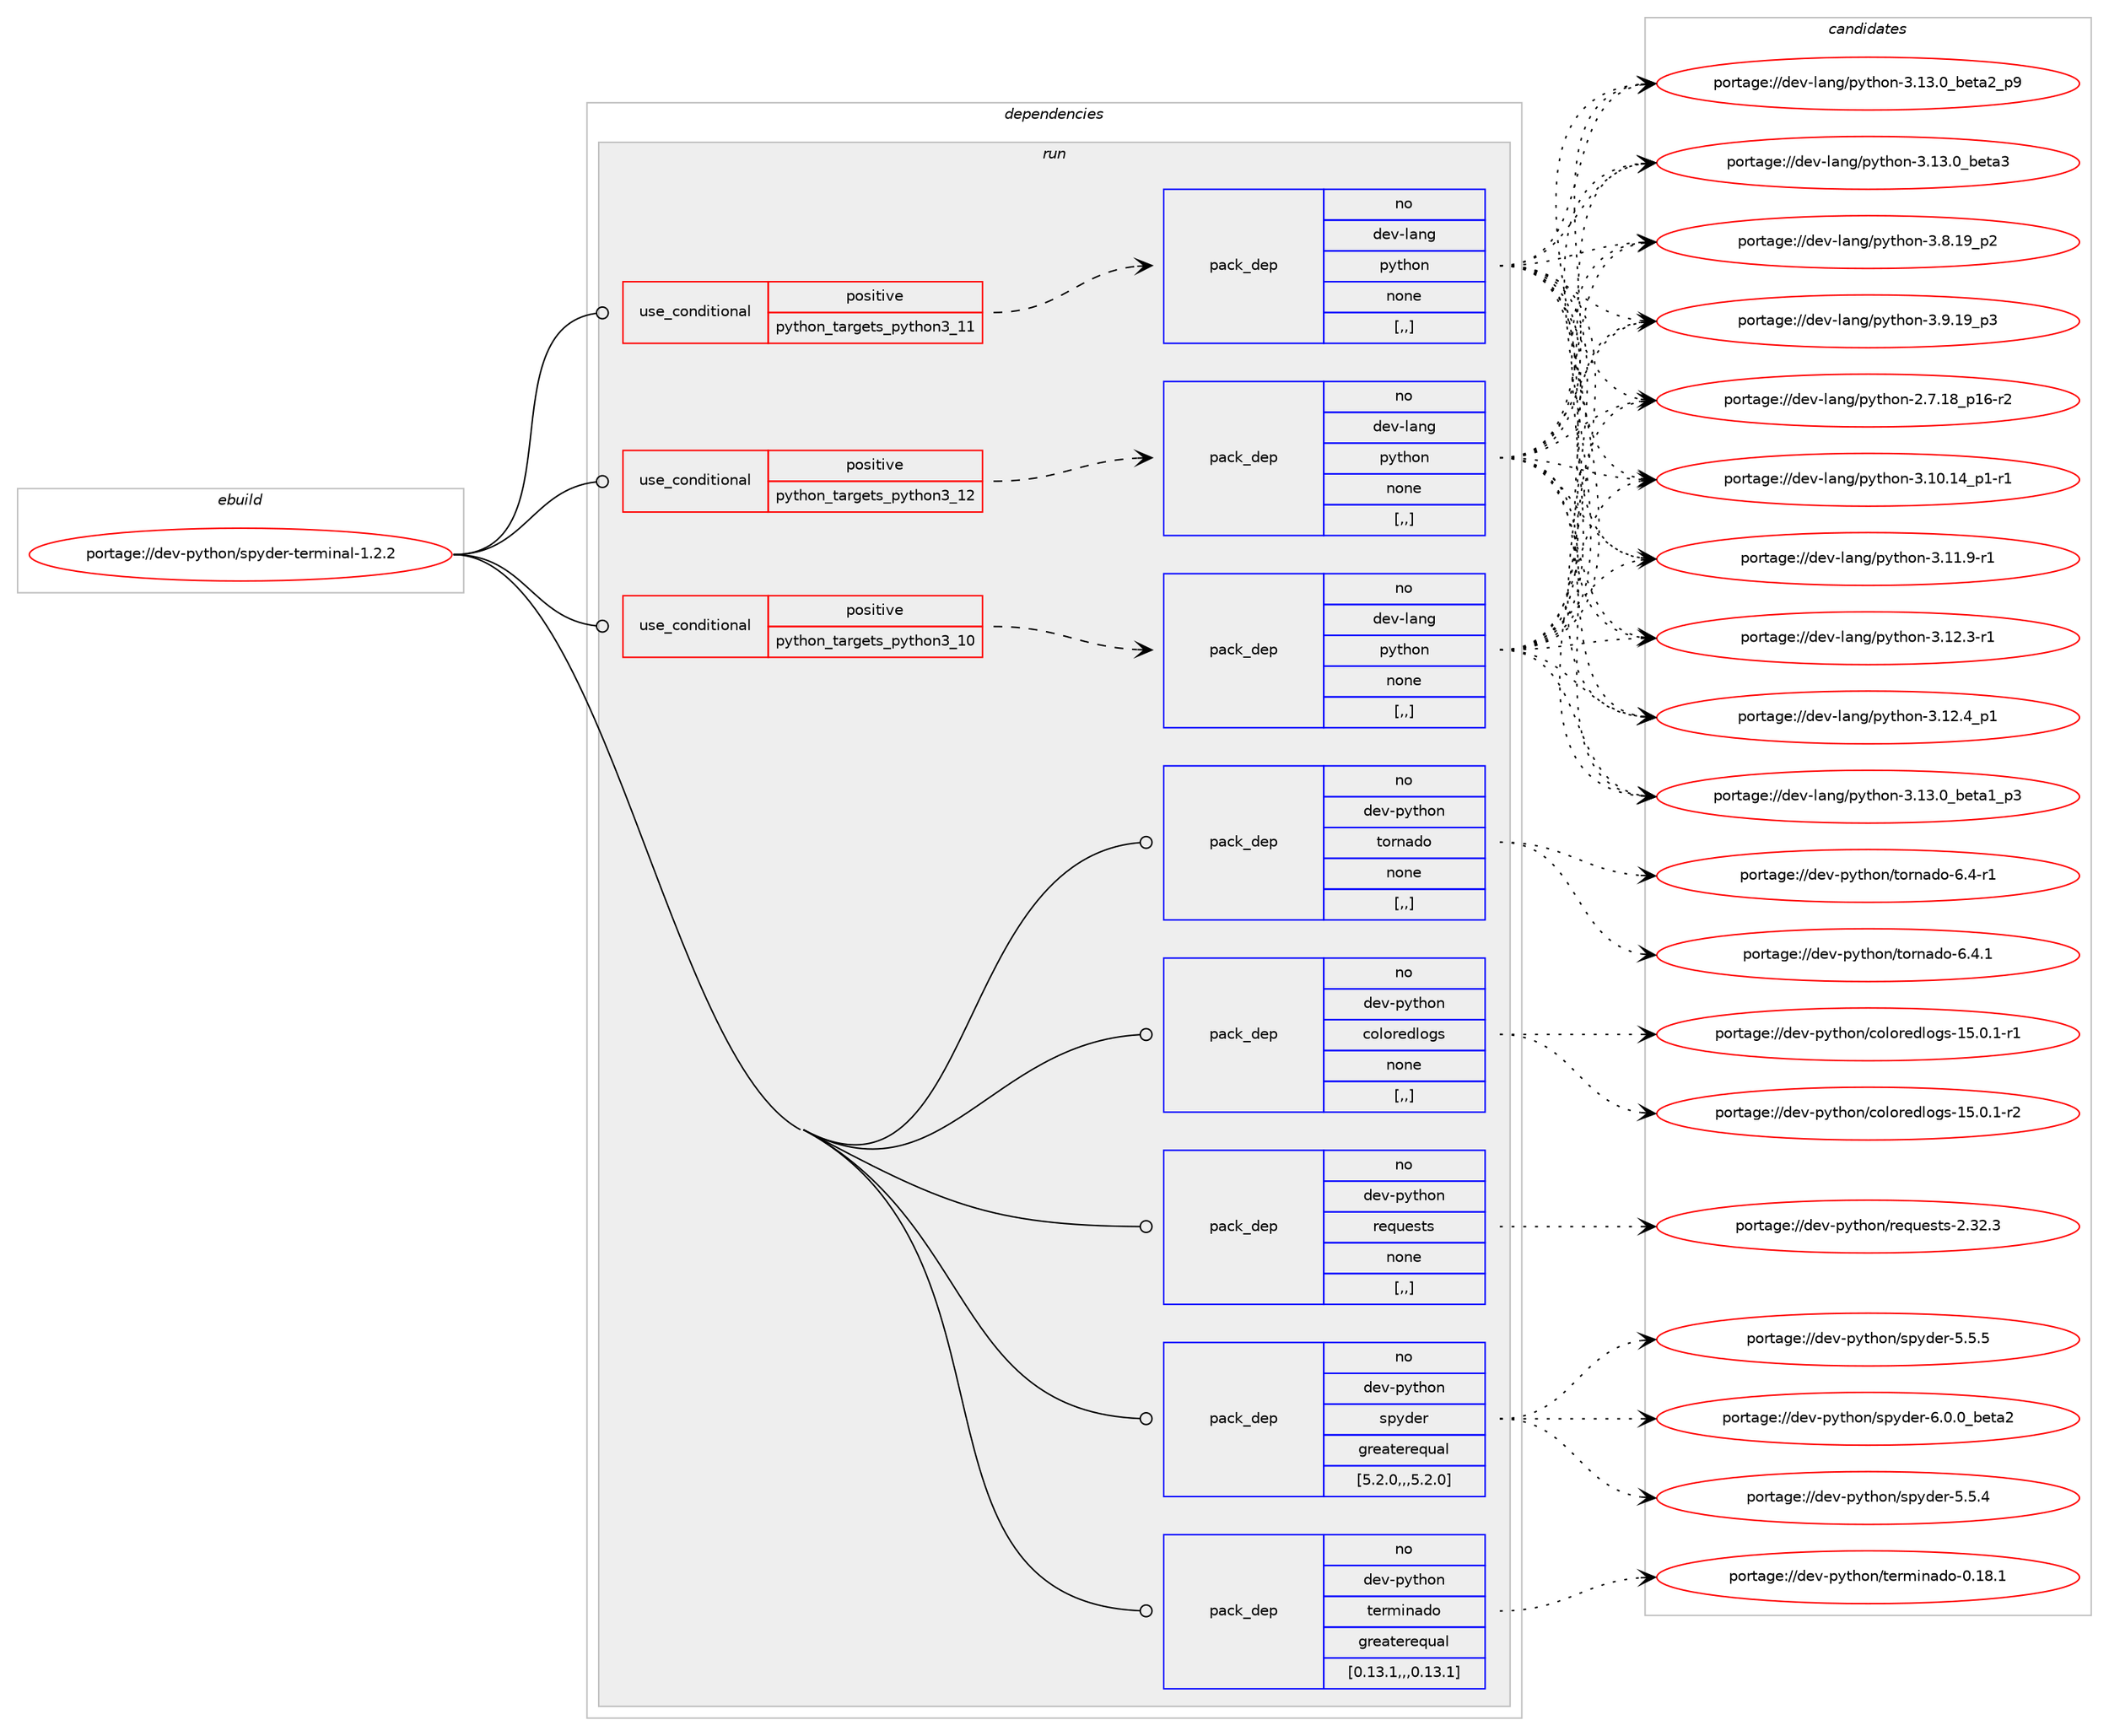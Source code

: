 digraph prolog {

# *************
# Graph options
# *************

newrank=true;
concentrate=true;
compound=true;
graph [rankdir=LR,fontname=Helvetica,fontsize=10,ranksep=1.5];#, ranksep=2.5, nodesep=0.2];
edge  [arrowhead=vee];
node  [fontname=Helvetica,fontsize=10];

# **********
# The ebuild
# **********

subgraph cluster_leftcol {
color=gray;
rank=same;
label=<<i>ebuild</i>>;
id [label="portage://dev-python/spyder-terminal-1.2.2", color=red, width=4, href="../dev-python/spyder-terminal-1.2.2.svg"];
}

# ****************
# The dependencies
# ****************

subgraph cluster_midcol {
color=gray;
label=<<i>dependencies</i>>;
subgraph cluster_compile {
fillcolor="#eeeeee";
style=filled;
label=<<i>compile</i>>;
}
subgraph cluster_compileandrun {
fillcolor="#eeeeee";
style=filled;
label=<<i>compile and run</i>>;
}
subgraph cluster_run {
fillcolor="#eeeeee";
style=filled;
label=<<i>run</i>>;
subgraph cond38713 {
dependency160397 [label=<<TABLE BORDER="0" CELLBORDER="1" CELLSPACING="0" CELLPADDING="4"><TR><TD ROWSPAN="3" CELLPADDING="10">use_conditional</TD></TR><TR><TD>positive</TD></TR><TR><TD>python_targets_python3_10</TD></TR></TABLE>>, shape=none, color=red];
subgraph pack120446 {
dependency160398 [label=<<TABLE BORDER="0" CELLBORDER="1" CELLSPACING="0" CELLPADDING="4" WIDTH="220"><TR><TD ROWSPAN="6" CELLPADDING="30">pack_dep</TD></TR><TR><TD WIDTH="110">no</TD></TR><TR><TD>dev-lang</TD></TR><TR><TD>python</TD></TR><TR><TD>none</TD></TR><TR><TD>[,,]</TD></TR></TABLE>>, shape=none, color=blue];
}
dependency160397:e -> dependency160398:w [weight=20,style="dashed",arrowhead="vee"];
}
id:e -> dependency160397:w [weight=20,style="solid",arrowhead="odot"];
subgraph cond38714 {
dependency160399 [label=<<TABLE BORDER="0" CELLBORDER="1" CELLSPACING="0" CELLPADDING="4"><TR><TD ROWSPAN="3" CELLPADDING="10">use_conditional</TD></TR><TR><TD>positive</TD></TR><TR><TD>python_targets_python3_11</TD></TR></TABLE>>, shape=none, color=red];
subgraph pack120447 {
dependency160400 [label=<<TABLE BORDER="0" CELLBORDER="1" CELLSPACING="0" CELLPADDING="4" WIDTH="220"><TR><TD ROWSPAN="6" CELLPADDING="30">pack_dep</TD></TR><TR><TD WIDTH="110">no</TD></TR><TR><TD>dev-lang</TD></TR><TR><TD>python</TD></TR><TR><TD>none</TD></TR><TR><TD>[,,]</TD></TR></TABLE>>, shape=none, color=blue];
}
dependency160399:e -> dependency160400:w [weight=20,style="dashed",arrowhead="vee"];
}
id:e -> dependency160399:w [weight=20,style="solid",arrowhead="odot"];
subgraph cond38715 {
dependency160401 [label=<<TABLE BORDER="0" CELLBORDER="1" CELLSPACING="0" CELLPADDING="4"><TR><TD ROWSPAN="3" CELLPADDING="10">use_conditional</TD></TR><TR><TD>positive</TD></TR><TR><TD>python_targets_python3_12</TD></TR></TABLE>>, shape=none, color=red];
subgraph pack120448 {
dependency160402 [label=<<TABLE BORDER="0" CELLBORDER="1" CELLSPACING="0" CELLPADDING="4" WIDTH="220"><TR><TD ROWSPAN="6" CELLPADDING="30">pack_dep</TD></TR><TR><TD WIDTH="110">no</TD></TR><TR><TD>dev-lang</TD></TR><TR><TD>python</TD></TR><TR><TD>none</TD></TR><TR><TD>[,,]</TD></TR></TABLE>>, shape=none, color=blue];
}
dependency160401:e -> dependency160402:w [weight=20,style="dashed",arrowhead="vee"];
}
id:e -> dependency160401:w [weight=20,style="solid",arrowhead="odot"];
subgraph pack120449 {
dependency160403 [label=<<TABLE BORDER="0" CELLBORDER="1" CELLSPACING="0" CELLPADDING="4" WIDTH="220"><TR><TD ROWSPAN="6" CELLPADDING="30">pack_dep</TD></TR><TR><TD WIDTH="110">no</TD></TR><TR><TD>dev-python</TD></TR><TR><TD>coloredlogs</TD></TR><TR><TD>none</TD></TR><TR><TD>[,,]</TD></TR></TABLE>>, shape=none, color=blue];
}
id:e -> dependency160403:w [weight=20,style="solid",arrowhead="odot"];
subgraph pack120450 {
dependency160404 [label=<<TABLE BORDER="0" CELLBORDER="1" CELLSPACING="0" CELLPADDING="4" WIDTH="220"><TR><TD ROWSPAN="6" CELLPADDING="30">pack_dep</TD></TR><TR><TD WIDTH="110">no</TD></TR><TR><TD>dev-python</TD></TR><TR><TD>requests</TD></TR><TR><TD>none</TD></TR><TR><TD>[,,]</TD></TR></TABLE>>, shape=none, color=blue];
}
id:e -> dependency160404:w [weight=20,style="solid",arrowhead="odot"];
subgraph pack120451 {
dependency160405 [label=<<TABLE BORDER="0" CELLBORDER="1" CELLSPACING="0" CELLPADDING="4" WIDTH="220"><TR><TD ROWSPAN="6" CELLPADDING="30">pack_dep</TD></TR><TR><TD WIDTH="110">no</TD></TR><TR><TD>dev-python</TD></TR><TR><TD>spyder</TD></TR><TR><TD>greaterequal</TD></TR><TR><TD>[5.2.0,,,5.2.0]</TD></TR></TABLE>>, shape=none, color=blue];
}
id:e -> dependency160405:w [weight=20,style="solid",arrowhead="odot"];
subgraph pack120452 {
dependency160406 [label=<<TABLE BORDER="0" CELLBORDER="1" CELLSPACING="0" CELLPADDING="4" WIDTH="220"><TR><TD ROWSPAN="6" CELLPADDING="30">pack_dep</TD></TR><TR><TD WIDTH="110">no</TD></TR><TR><TD>dev-python</TD></TR><TR><TD>terminado</TD></TR><TR><TD>greaterequal</TD></TR><TR><TD>[0.13.1,,,0.13.1]</TD></TR></TABLE>>, shape=none, color=blue];
}
id:e -> dependency160406:w [weight=20,style="solid",arrowhead="odot"];
subgraph pack120453 {
dependency160407 [label=<<TABLE BORDER="0" CELLBORDER="1" CELLSPACING="0" CELLPADDING="4" WIDTH="220"><TR><TD ROWSPAN="6" CELLPADDING="30">pack_dep</TD></TR><TR><TD WIDTH="110">no</TD></TR><TR><TD>dev-python</TD></TR><TR><TD>tornado</TD></TR><TR><TD>none</TD></TR><TR><TD>[,,]</TD></TR></TABLE>>, shape=none, color=blue];
}
id:e -> dependency160407:w [weight=20,style="solid",arrowhead="odot"];
}
}

# **************
# The candidates
# **************

subgraph cluster_choices {
rank=same;
color=gray;
label=<<i>candidates</i>>;

subgraph choice120446 {
color=black;
nodesep=1;
choice100101118451089711010347112121116104111110455046554649569511249544511450 [label="portage://dev-lang/python-2.7.18_p16-r2", color=red, width=4,href="../dev-lang/python-2.7.18_p16-r2.svg"];
choice100101118451089711010347112121116104111110455146494846495295112494511449 [label="portage://dev-lang/python-3.10.14_p1-r1", color=red, width=4,href="../dev-lang/python-3.10.14_p1-r1.svg"];
choice100101118451089711010347112121116104111110455146494946574511449 [label="portage://dev-lang/python-3.11.9-r1", color=red, width=4,href="../dev-lang/python-3.11.9-r1.svg"];
choice100101118451089711010347112121116104111110455146495046514511449 [label="portage://dev-lang/python-3.12.3-r1", color=red, width=4,href="../dev-lang/python-3.12.3-r1.svg"];
choice100101118451089711010347112121116104111110455146495046529511249 [label="portage://dev-lang/python-3.12.4_p1", color=red, width=4,href="../dev-lang/python-3.12.4_p1.svg"];
choice10010111845108971101034711212111610411111045514649514648959810111697499511251 [label="portage://dev-lang/python-3.13.0_beta1_p3", color=red, width=4,href="../dev-lang/python-3.13.0_beta1_p3.svg"];
choice10010111845108971101034711212111610411111045514649514648959810111697509511257 [label="portage://dev-lang/python-3.13.0_beta2_p9", color=red, width=4,href="../dev-lang/python-3.13.0_beta2_p9.svg"];
choice1001011184510897110103471121211161041111104551464951464895981011169751 [label="portage://dev-lang/python-3.13.0_beta3", color=red, width=4,href="../dev-lang/python-3.13.0_beta3.svg"];
choice100101118451089711010347112121116104111110455146564649579511250 [label="portage://dev-lang/python-3.8.19_p2", color=red, width=4,href="../dev-lang/python-3.8.19_p2.svg"];
choice100101118451089711010347112121116104111110455146574649579511251 [label="portage://dev-lang/python-3.9.19_p3", color=red, width=4,href="../dev-lang/python-3.9.19_p3.svg"];
dependency160398:e -> choice100101118451089711010347112121116104111110455046554649569511249544511450:w [style=dotted,weight="100"];
dependency160398:e -> choice100101118451089711010347112121116104111110455146494846495295112494511449:w [style=dotted,weight="100"];
dependency160398:e -> choice100101118451089711010347112121116104111110455146494946574511449:w [style=dotted,weight="100"];
dependency160398:e -> choice100101118451089711010347112121116104111110455146495046514511449:w [style=dotted,weight="100"];
dependency160398:e -> choice100101118451089711010347112121116104111110455146495046529511249:w [style=dotted,weight="100"];
dependency160398:e -> choice10010111845108971101034711212111610411111045514649514648959810111697499511251:w [style=dotted,weight="100"];
dependency160398:e -> choice10010111845108971101034711212111610411111045514649514648959810111697509511257:w [style=dotted,weight="100"];
dependency160398:e -> choice1001011184510897110103471121211161041111104551464951464895981011169751:w [style=dotted,weight="100"];
dependency160398:e -> choice100101118451089711010347112121116104111110455146564649579511250:w [style=dotted,weight="100"];
dependency160398:e -> choice100101118451089711010347112121116104111110455146574649579511251:w [style=dotted,weight="100"];
}
subgraph choice120447 {
color=black;
nodesep=1;
choice100101118451089711010347112121116104111110455046554649569511249544511450 [label="portage://dev-lang/python-2.7.18_p16-r2", color=red, width=4,href="../dev-lang/python-2.7.18_p16-r2.svg"];
choice100101118451089711010347112121116104111110455146494846495295112494511449 [label="portage://dev-lang/python-3.10.14_p1-r1", color=red, width=4,href="../dev-lang/python-3.10.14_p1-r1.svg"];
choice100101118451089711010347112121116104111110455146494946574511449 [label="portage://dev-lang/python-3.11.9-r1", color=red, width=4,href="../dev-lang/python-3.11.9-r1.svg"];
choice100101118451089711010347112121116104111110455146495046514511449 [label="portage://dev-lang/python-3.12.3-r1", color=red, width=4,href="../dev-lang/python-3.12.3-r1.svg"];
choice100101118451089711010347112121116104111110455146495046529511249 [label="portage://dev-lang/python-3.12.4_p1", color=red, width=4,href="../dev-lang/python-3.12.4_p1.svg"];
choice10010111845108971101034711212111610411111045514649514648959810111697499511251 [label="portage://dev-lang/python-3.13.0_beta1_p3", color=red, width=4,href="../dev-lang/python-3.13.0_beta1_p3.svg"];
choice10010111845108971101034711212111610411111045514649514648959810111697509511257 [label="portage://dev-lang/python-3.13.0_beta2_p9", color=red, width=4,href="../dev-lang/python-3.13.0_beta2_p9.svg"];
choice1001011184510897110103471121211161041111104551464951464895981011169751 [label="portage://dev-lang/python-3.13.0_beta3", color=red, width=4,href="../dev-lang/python-3.13.0_beta3.svg"];
choice100101118451089711010347112121116104111110455146564649579511250 [label="portage://dev-lang/python-3.8.19_p2", color=red, width=4,href="../dev-lang/python-3.8.19_p2.svg"];
choice100101118451089711010347112121116104111110455146574649579511251 [label="portage://dev-lang/python-3.9.19_p3", color=red, width=4,href="../dev-lang/python-3.9.19_p3.svg"];
dependency160400:e -> choice100101118451089711010347112121116104111110455046554649569511249544511450:w [style=dotted,weight="100"];
dependency160400:e -> choice100101118451089711010347112121116104111110455146494846495295112494511449:w [style=dotted,weight="100"];
dependency160400:e -> choice100101118451089711010347112121116104111110455146494946574511449:w [style=dotted,weight="100"];
dependency160400:e -> choice100101118451089711010347112121116104111110455146495046514511449:w [style=dotted,weight="100"];
dependency160400:e -> choice100101118451089711010347112121116104111110455146495046529511249:w [style=dotted,weight="100"];
dependency160400:e -> choice10010111845108971101034711212111610411111045514649514648959810111697499511251:w [style=dotted,weight="100"];
dependency160400:e -> choice10010111845108971101034711212111610411111045514649514648959810111697509511257:w [style=dotted,weight="100"];
dependency160400:e -> choice1001011184510897110103471121211161041111104551464951464895981011169751:w [style=dotted,weight="100"];
dependency160400:e -> choice100101118451089711010347112121116104111110455146564649579511250:w [style=dotted,weight="100"];
dependency160400:e -> choice100101118451089711010347112121116104111110455146574649579511251:w [style=dotted,weight="100"];
}
subgraph choice120448 {
color=black;
nodesep=1;
choice100101118451089711010347112121116104111110455046554649569511249544511450 [label="portage://dev-lang/python-2.7.18_p16-r2", color=red, width=4,href="../dev-lang/python-2.7.18_p16-r2.svg"];
choice100101118451089711010347112121116104111110455146494846495295112494511449 [label="portage://dev-lang/python-3.10.14_p1-r1", color=red, width=4,href="../dev-lang/python-3.10.14_p1-r1.svg"];
choice100101118451089711010347112121116104111110455146494946574511449 [label="portage://dev-lang/python-3.11.9-r1", color=red, width=4,href="../dev-lang/python-3.11.9-r1.svg"];
choice100101118451089711010347112121116104111110455146495046514511449 [label="portage://dev-lang/python-3.12.3-r1", color=red, width=4,href="../dev-lang/python-3.12.3-r1.svg"];
choice100101118451089711010347112121116104111110455146495046529511249 [label="portage://dev-lang/python-3.12.4_p1", color=red, width=4,href="../dev-lang/python-3.12.4_p1.svg"];
choice10010111845108971101034711212111610411111045514649514648959810111697499511251 [label="portage://dev-lang/python-3.13.0_beta1_p3", color=red, width=4,href="../dev-lang/python-3.13.0_beta1_p3.svg"];
choice10010111845108971101034711212111610411111045514649514648959810111697509511257 [label="portage://dev-lang/python-3.13.0_beta2_p9", color=red, width=4,href="../dev-lang/python-3.13.0_beta2_p9.svg"];
choice1001011184510897110103471121211161041111104551464951464895981011169751 [label="portage://dev-lang/python-3.13.0_beta3", color=red, width=4,href="../dev-lang/python-3.13.0_beta3.svg"];
choice100101118451089711010347112121116104111110455146564649579511250 [label="portage://dev-lang/python-3.8.19_p2", color=red, width=4,href="../dev-lang/python-3.8.19_p2.svg"];
choice100101118451089711010347112121116104111110455146574649579511251 [label="portage://dev-lang/python-3.9.19_p3", color=red, width=4,href="../dev-lang/python-3.9.19_p3.svg"];
dependency160402:e -> choice100101118451089711010347112121116104111110455046554649569511249544511450:w [style=dotted,weight="100"];
dependency160402:e -> choice100101118451089711010347112121116104111110455146494846495295112494511449:w [style=dotted,weight="100"];
dependency160402:e -> choice100101118451089711010347112121116104111110455146494946574511449:w [style=dotted,weight="100"];
dependency160402:e -> choice100101118451089711010347112121116104111110455146495046514511449:w [style=dotted,weight="100"];
dependency160402:e -> choice100101118451089711010347112121116104111110455146495046529511249:w [style=dotted,weight="100"];
dependency160402:e -> choice10010111845108971101034711212111610411111045514649514648959810111697499511251:w [style=dotted,weight="100"];
dependency160402:e -> choice10010111845108971101034711212111610411111045514649514648959810111697509511257:w [style=dotted,weight="100"];
dependency160402:e -> choice1001011184510897110103471121211161041111104551464951464895981011169751:w [style=dotted,weight="100"];
dependency160402:e -> choice100101118451089711010347112121116104111110455146564649579511250:w [style=dotted,weight="100"];
dependency160402:e -> choice100101118451089711010347112121116104111110455146574649579511251:w [style=dotted,weight="100"];
}
subgraph choice120449 {
color=black;
nodesep=1;
choice100101118451121211161041111104799111108111114101100108111103115454953464846494511449 [label="portage://dev-python/coloredlogs-15.0.1-r1", color=red, width=4,href="../dev-python/coloredlogs-15.0.1-r1.svg"];
choice100101118451121211161041111104799111108111114101100108111103115454953464846494511450 [label="portage://dev-python/coloredlogs-15.0.1-r2", color=red, width=4,href="../dev-python/coloredlogs-15.0.1-r2.svg"];
dependency160403:e -> choice100101118451121211161041111104799111108111114101100108111103115454953464846494511449:w [style=dotted,weight="100"];
dependency160403:e -> choice100101118451121211161041111104799111108111114101100108111103115454953464846494511450:w [style=dotted,weight="100"];
}
subgraph choice120450 {
color=black;
nodesep=1;
choice100101118451121211161041111104711410111311710111511611545504651504651 [label="portage://dev-python/requests-2.32.3", color=red, width=4,href="../dev-python/requests-2.32.3.svg"];
dependency160404:e -> choice100101118451121211161041111104711410111311710111511611545504651504651:w [style=dotted,weight="100"];
}
subgraph choice120451 {
color=black;
nodesep=1;
choice1001011184511212111610411111047115112121100101114455346534652 [label="portage://dev-python/spyder-5.5.4", color=red, width=4,href="../dev-python/spyder-5.5.4.svg"];
choice1001011184511212111610411111047115112121100101114455346534653 [label="portage://dev-python/spyder-5.5.5", color=red, width=4,href="../dev-python/spyder-5.5.5.svg"];
choice100101118451121211161041111104711511212110010111445544648464895981011169750 [label="portage://dev-python/spyder-6.0.0_beta2", color=red, width=4,href="../dev-python/spyder-6.0.0_beta2.svg"];
dependency160405:e -> choice1001011184511212111610411111047115112121100101114455346534652:w [style=dotted,weight="100"];
dependency160405:e -> choice1001011184511212111610411111047115112121100101114455346534653:w [style=dotted,weight="100"];
dependency160405:e -> choice100101118451121211161041111104711511212110010111445544648464895981011169750:w [style=dotted,weight="100"];
}
subgraph choice120452 {
color=black;
nodesep=1;
choice10010111845112121116104111110471161011141091051109710011145484649564649 [label="portage://dev-python/terminado-0.18.1", color=red, width=4,href="../dev-python/terminado-0.18.1.svg"];
dependency160406:e -> choice10010111845112121116104111110471161011141091051109710011145484649564649:w [style=dotted,weight="100"];
}
subgraph choice120453 {
color=black;
nodesep=1;
choice100101118451121211161041111104711611111411097100111455446524511449 [label="portage://dev-python/tornado-6.4-r1", color=red, width=4,href="../dev-python/tornado-6.4-r1.svg"];
choice100101118451121211161041111104711611111411097100111455446524649 [label="portage://dev-python/tornado-6.4.1", color=red, width=4,href="../dev-python/tornado-6.4.1.svg"];
dependency160407:e -> choice100101118451121211161041111104711611111411097100111455446524511449:w [style=dotted,weight="100"];
dependency160407:e -> choice100101118451121211161041111104711611111411097100111455446524649:w [style=dotted,weight="100"];
}
}

}

